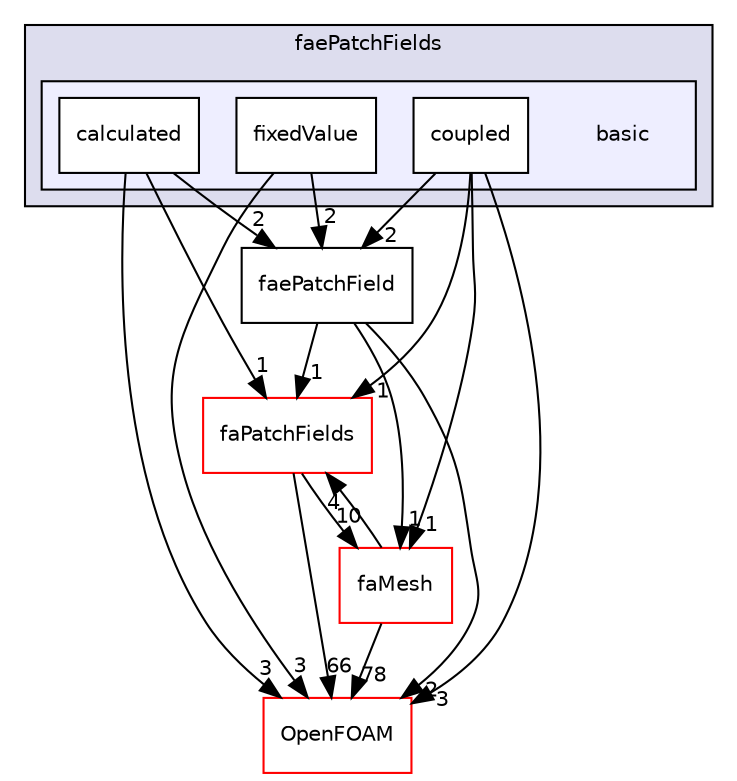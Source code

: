 digraph "src/finiteArea/fields/faePatchFields/basic" {
  bgcolor=transparent;
  compound=true
  node [ fontsize="10", fontname="Helvetica"];
  edge [ labelfontsize="10", labelfontname="Helvetica"];
  subgraph clusterdir_df4e6442309378257387a8327f9cd3cb {
    graph [ bgcolor="#ddddee", pencolor="black", label="faePatchFields" fontname="Helvetica", fontsize="10", URL="dir_df4e6442309378257387a8327f9cd3cb.html"]
  subgraph clusterdir_9a9f627b286188d2cd1baa0c83c91946 {
    graph [ bgcolor="#eeeeff", pencolor="black", label="" URL="dir_9a9f627b286188d2cd1baa0c83c91946.html"];
    dir_9a9f627b286188d2cd1baa0c83c91946 [shape=plaintext label="basic"];
    dir_d49fb760a0a31d76b9806e3e29f49c7e [shape=box label="calculated" color="black" fillcolor="white" style="filled" URL="dir_d49fb760a0a31d76b9806e3e29f49c7e.html"];
    dir_24993add614e4c5e6518a3c809f591c6 [shape=box label="coupled" color="black" fillcolor="white" style="filled" URL="dir_24993add614e4c5e6518a3c809f591c6.html"];
    dir_2bdcfb52fa7a488d7ebee81fe5ac8797 [shape=box label="fixedValue" color="black" fillcolor="white" style="filled" URL="dir_2bdcfb52fa7a488d7ebee81fe5ac8797.html"];
  }
  }
  dir_89f267ce19ccb856c83f45a6dc92ab14 [shape=box label="faePatchField" URL="dir_89f267ce19ccb856c83f45a6dc92ab14.html"];
  dir_c5473ff19b20e6ec4dfe5c310b3778a8 [shape=box label="OpenFOAM" color="red" URL="dir_c5473ff19b20e6ec4dfe5c310b3778a8.html"];
  dir_2ab18c7cf3ac70392000d64dbb3a76b5 [shape=box label="faPatchFields" color="red" URL="dir_2ab18c7cf3ac70392000d64dbb3a76b5.html"];
  dir_f14612db68a06d13a87d37d60dc895d5 [shape=box label="faMesh" color="red" URL="dir_f14612db68a06d13a87d37d60dc895d5.html"];
  dir_24993add614e4c5e6518a3c809f591c6->dir_89f267ce19ccb856c83f45a6dc92ab14 [headlabel="2", labeldistance=1.5 headhref="dir_000740_000748.html"];
  dir_24993add614e4c5e6518a3c809f591c6->dir_c5473ff19b20e6ec4dfe5c310b3778a8 [headlabel="3", labeldistance=1.5 headhref="dir_000740_002151.html"];
  dir_24993add614e4c5e6518a3c809f591c6->dir_2ab18c7cf3ac70392000d64dbb3a76b5 [headlabel="1", labeldistance=1.5 headhref="dir_000740_000749.html"];
  dir_24993add614e4c5e6518a3c809f591c6->dir_f14612db68a06d13a87d37d60dc895d5 [headlabel="1", labeldistance=1.5 headhref="dir_000740_000719.html"];
  dir_89f267ce19ccb856c83f45a6dc92ab14->dir_c5473ff19b20e6ec4dfe5c310b3778a8 [headlabel="2", labeldistance=1.5 headhref="dir_000748_002151.html"];
  dir_89f267ce19ccb856c83f45a6dc92ab14->dir_2ab18c7cf3ac70392000d64dbb3a76b5 [headlabel="1", labeldistance=1.5 headhref="dir_000748_000749.html"];
  dir_89f267ce19ccb856c83f45a6dc92ab14->dir_f14612db68a06d13a87d37d60dc895d5 [headlabel="1", labeldistance=1.5 headhref="dir_000748_000719.html"];
  dir_2ab18c7cf3ac70392000d64dbb3a76b5->dir_c5473ff19b20e6ec4dfe5c310b3778a8 [headlabel="66", labeldistance=1.5 headhref="dir_000749_002151.html"];
  dir_2ab18c7cf3ac70392000d64dbb3a76b5->dir_f14612db68a06d13a87d37d60dc895d5 [headlabel="10", labeldistance=1.5 headhref="dir_000749_000719.html"];
  dir_f14612db68a06d13a87d37d60dc895d5->dir_c5473ff19b20e6ec4dfe5c310b3778a8 [headlabel="78", labeldistance=1.5 headhref="dir_000719_002151.html"];
  dir_f14612db68a06d13a87d37d60dc895d5->dir_2ab18c7cf3ac70392000d64dbb3a76b5 [headlabel="4", labeldistance=1.5 headhref="dir_000719_000749.html"];
  dir_2bdcfb52fa7a488d7ebee81fe5ac8797->dir_89f267ce19ccb856c83f45a6dc92ab14 [headlabel="2", labeldistance=1.5 headhref="dir_000741_000748.html"];
  dir_2bdcfb52fa7a488d7ebee81fe5ac8797->dir_c5473ff19b20e6ec4dfe5c310b3778a8 [headlabel="3", labeldistance=1.5 headhref="dir_000741_002151.html"];
  dir_d49fb760a0a31d76b9806e3e29f49c7e->dir_89f267ce19ccb856c83f45a6dc92ab14 [headlabel="2", labeldistance=1.5 headhref="dir_000739_000748.html"];
  dir_d49fb760a0a31d76b9806e3e29f49c7e->dir_c5473ff19b20e6ec4dfe5c310b3778a8 [headlabel="3", labeldistance=1.5 headhref="dir_000739_002151.html"];
  dir_d49fb760a0a31d76b9806e3e29f49c7e->dir_2ab18c7cf3ac70392000d64dbb3a76b5 [headlabel="1", labeldistance=1.5 headhref="dir_000739_000749.html"];
}
